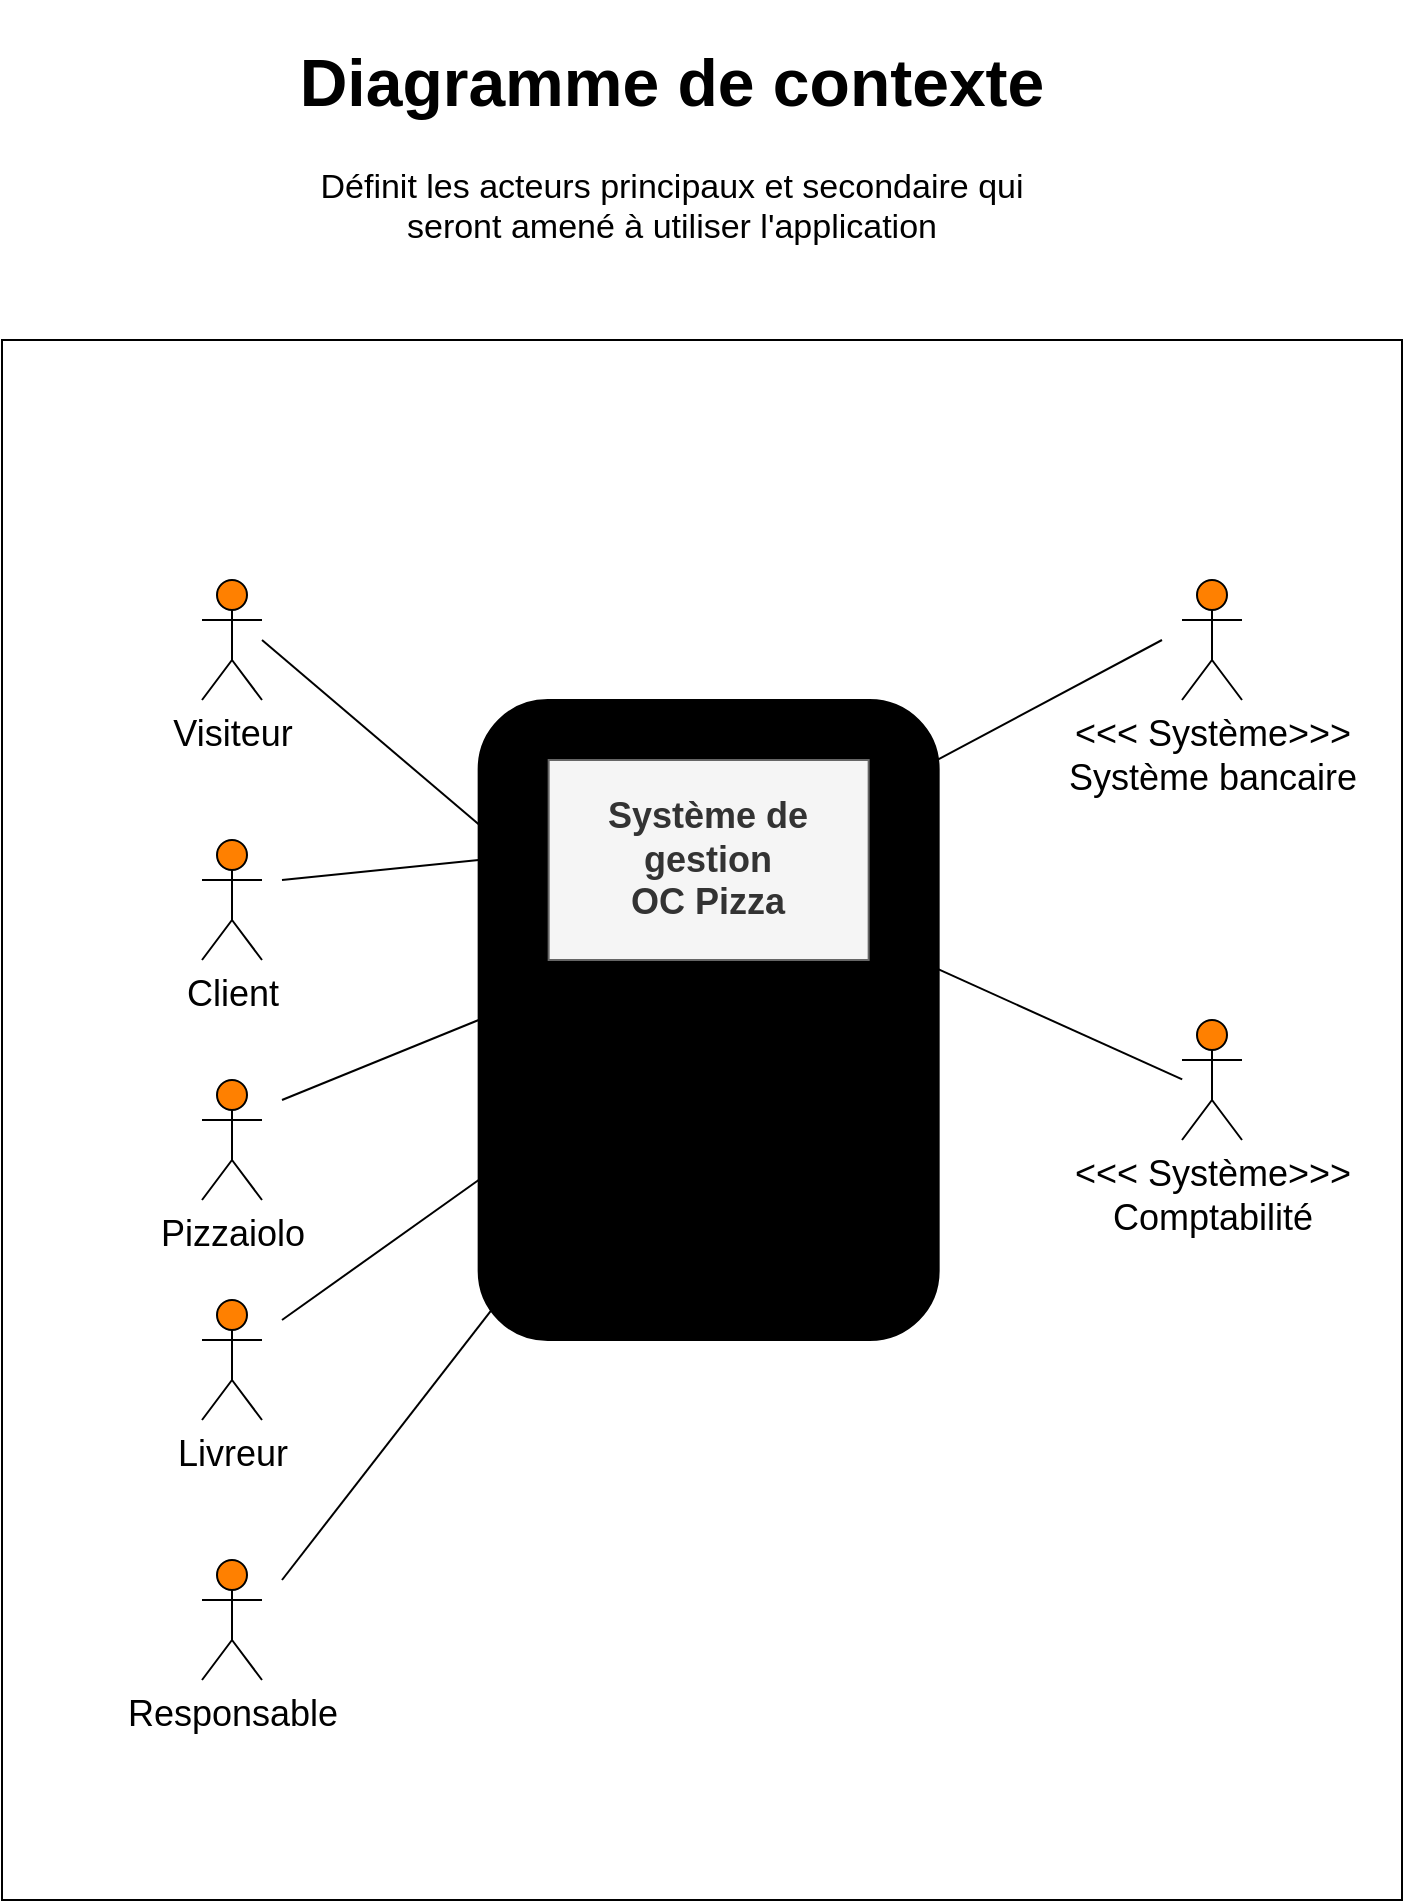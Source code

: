 <mxfile version="12.7.9" type="github">
  <diagram id="Q4VnvSh6ajyP1y70Wybg" name="Page-1">
    <mxGraphModel dx="786" dy="513" grid="1" gridSize="10" guides="1" tooltips="1" connect="1" arrows="1" fold="1" page="1" pageScale="1" pageWidth="827" pageHeight="1169" math="0" shadow="0">
      <root>
        <mxCell id="0" />
        <mxCell id="1" parent="0" />
        <mxCell id="QWDj1nxfprRpqqSH3ZDR-1" value="" style="whiteSpace=wrap;html=1;" parent="1" vertex="1">
          <mxGeometry x="60" y="200" width="700" height="780" as="geometry" />
        </mxCell>
        <mxCell id="QWDj1nxfprRpqqSH3ZDR-2" value="&lt;h1 style=&quot;font-size: 33px&quot;&gt;Diagramme de contexte&lt;/h1&gt;&lt;p style=&quot;font-size: 17px&quot;&gt;Définit les acteurs principaux et secondaire qui seront amené à utiliser l&#39;application&lt;/p&gt;" style="text;html=1;strokeColor=none;fillColor=none;spacing=5;spacingTop=-20;whiteSpace=wrap;overflow=hidden;rounded=0;align=center;fontStyle=0" parent="1" vertex="1">
          <mxGeometry x="190" y="40" width="410" height="120" as="geometry" />
        </mxCell>
        <mxCell id="QWDj1nxfprRpqqSH3ZDR-3" value="" style="rounded=1;whiteSpace=wrap;html=1;fillColor=#000000;" parent="1" vertex="1">
          <mxGeometry x="298.33" y="380" width="230" height="320" as="geometry" />
        </mxCell>
        <mxCell id="QWDj1nxfprRpqqSH3ZDR-4" value="Système de gestion&lt;br&gt;OC Pizza" style="text;html=1;align=center;verticalAlign=middle;whiteSpace=wrap;rounded=0;fontSize=18;fontStyle=1;glass=0;fillColor=#f5f5f5;strokeColor=#666666;fontColor=#333333;" parent="1" vertex="1">
          <mxGeometry x="333.33" y="410" width="160" height="100" as="geometry" />
        </mxCell>
        <mxCell id="QWDj1nxfprRpqqSH3ZDR-5" value="Visiteur" style="shape=umlActor;verticalLabelPosition=bottom;labelBackgroundColor=#ffffff;verticalAlign=top;html=1;outlineConnect=0;fontSize=18;fillColor=#FF8000;" parent="1" vertex="1">
          <mxGeometry x="160" y="320" width="30" height="60" as="geometry" />
        </mxCell>
        <mxCell id="QWDj1nxfprRpqqSH3ZDR-6" value="Client" style="shape=umlActor;verticalLabelPosition=bottom;labelBackgroundColor=#ffffff;verticalAlign=top;html=1;outlineConnect=0;fontSize=18;fillColor=#FF8000;" parent="1" vertex="1">
          <mxGeometry x="160" y="450" width="30" height="60" as="geometry" />
        </mxCell>
        <mxCell id="QWDj1nxfprRpqqSH3ZDR-7" value="Pizzaiolo" style="shape=umlActor;verticalLabelPosition=bottom;labelBackgroundColor=#ffffff;verticalAlign=top;html=1;outlineConnect=0;fontSize=18;fillColor=#FF8000;" parent="1" vertex="1">
          <mxGeometry x="160" y="570" width="30" height="60" as="geometry" />
        </mxCell>
        <mxCell id="QWDj1nxfprRpqqSH3ZDR-8" value="Livreur" style="shape=umlActor;verticalLabelPosition=bottom;labelBackgroundColor=#ffffff;verticalAlign=top;html=1;outlineConnect=0;fontSize=18;fillColor=#FF8000;" parent="1" vertex="1">
          <mxGeometry x="160" y="680" width="30" height="60" as="geometry" />
        </mxCell>
        <mxCell id="QWDj1nxfprRpqqSH3ZDR-9" value="Responsable" style="shape=umlActor;verticalLabelPosition=bottom;labelBackgroundColor=#ffffff;verticalAlign=top;html=1;outlineConnect=0;fontSize=18;fillColor=#FF8000;" parent="1" vertex="1">
          <mxGeometry x="160" y="810" width="30" height="60" as="geometry" />
        </mxCell>
        <mxCell id="QWDj1nxfprRpqqSH3ZDR-20" value="" style="endArrow=none;html=1;fontSize=18;entryX=0;entryY=0.75;entryDx=0;entryDy=0;" parent="1" target="QWDj1nxfprRpqqSH3ZDR-3" edge="1">
          <mxGeometry width="50" height="50" relative="1" as="geometry">
            <mxPoint x="200" y="690" as="sourcePoint" />
            <mxPoint x="110" y="1000" as="targetPoint" />
          </mxGeometry>
        </mxCell>
        <mxCell id="QWDj1nxfprRpqqSH3ZDR-21" value="" style="endArrow=none;html=1;fontSize=18;entryX=0;entryY=0.5;entryDx=0;entryDy=0;" parent="1" target="QWDj1nxfprRpqqSH3ZDR-3" edge="1">
          <mxGeometry width="50" height="50" relative="1" as="geometry">
            <mxPoint x="200" y="580" as="sourcePoint" />
            <mxPoint x="110" y="1000" as="targetPoint" />
          </mxGeometry>
        </mxCell>
        <mxCell id="QWDj1nxfprRpqqSH3ZDR-24" value="" style="endArrow=none;html=1;strokeColor=#000000;fontSize=18;entryX=0.029;entryY=0.952;entryDx=0;entryDy=0;entryPerimeter=0;" parent="1" target="QWDj1nxfprRpqqSH3ZDR-3" edge="1">
          <mxGeometry width="50" height="50" relative="1" as="geometry">
            <mxPoint x="200" y="820" as="sourcePoint" />
            <mxPoint x="110" y="1000" as="targetPoint" />
          </mxGeometry>
        </mxCell>
        <mxCell id="QWDj1nxfprRpqqSH3ZDR-25" value="" style="endArrow=none;html=1;strokeColor=#000000;fontSize=18;entryX=0;entryY=0.25;entryDx=0;entryDy=0;" parent="1" target="QWDj1nxfprRpqqSH3ZDR-3" edge="1">
          <mxGeometry width="50" height="50" relative="1" as="geometry">
            <mxPoint x="200" y="470" as="sourcePoint" />
            <mxPoint x="110" y="1000" as="targetPoint" />
          </mxGeometry>
        </mxCell>
        <mxCell id="QWDj1nxfprRpqqSH3ZDR-26" value="" style="endArrow=none;html=1;strokeColor=#000000;fontSize=18;" parent="1" target="QWDj1nxfprRpqqSH3ZDR-3" edge="1">
          <mxGeometry width="50" height="50" relative="1" as="geometry">
            <mxPoint x="190" y="350" as="sourcePoint" />
            <mxPoint x="110" y="1000" as="targetPoint" />
          </mxGeometry>
        </mxCell>
        <mxCell id="QWDj1nxfprRpqqSH3ZDR-30" value="&amp;lt;&amp;lt;&amp;lt; Système&amp;gt;&amp;gt;&amp;gt;&lt;br&gt;Système bancaire" style="shape=umlActor;verticalLabelPosition=bottom;labelBackgroundColor=#ffffff;verticalAlign=top;html=1;outlineConnect=0;fontSize=18;gradientColor=none;gradientDirection=north;fillColor=#FF8000;" parent="1" vertex="1">
          <mxGeometry x="650" y="320" width="30" height="60" as="geometry" />
        </mxCell>
        <mxCell id="QWDj1nxfprRpqqSH3ZDR-31" value="&amp;lt;&amp;lt;&amp;lt; Système&amp;gt;&amp;gt;&amp;gt;&lt;br&gt;Comptabilité" style="shape=umlActor;verticalLabelPosition=bottom;labelBackgroundColor=#ffffff;verticalAlign=top;html=1;outlineConnect=0;fontSize=18;gradientColor=none;gradientDirection=north;fillColor=#FF8000;" parent="1" vertex="1">
          <mxGeometry x="650" y="540" width="30" height="60" as="geometry" />
        </mxCell>
        <mxCell id="QWDj1nxfprRpqqSH3ZDR-32" value="" style="endArrow=none;html=1;strokeColor=#000000;fontSize=18;exitX=1;exitY=0.421;exitDx=0;exitDy=0;exitPerimeter=0;entryX=0.843;entryY=0.474;entryDx=0;entryDy=0;entryPerimeter=0;" parent="1" source="QWDj1nxfprRpqqSH3ZDR-3" edge="1" target="QWDj1nxfprRpqqSH3ZDR-1">
          <mxGeometry width="50" height="50" relative="1" as="geometry">
            <mxPoint x="60" y="1050" as="sourcePoint" />
            <mxPoint x="640" y="470" as="targetPoint" />
          </mxGeometry>
        </mxCell>
        <mxCell id="QWDj1nxfprRpqqSH3ZDR-33" value="" style="endArrow=none;html=1;strokeColor=#000000;fontSize=18;exitX=0.993;exitY=0.095;exitDx=0;exitDy=0;exitPerimeter=0;" parent="1" source="QWDj1nxfprRpqqSH3ZDR-3" edge="1">
          <mxGeometry width="50" height="50" relative="1" as="geometry">
            <mxPoint x="60" y="1050" as="sourcePoint" />
            <mxPoint x="640" y="350" as="targetPoint" />
          </mxGeometry>
        </mxCell>
      </root>
    </mxGraphModel>
  </diagram>
</mxfile>
